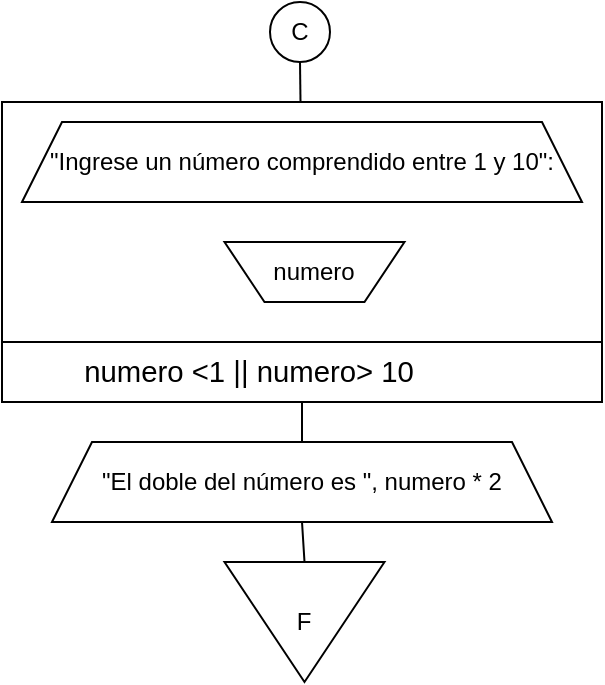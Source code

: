 <mxfile version="13.8.0" type="device"><diagram id="4h7ul6GYrNMEV1zvtGZB" name="IngroCicloDoWhile"><mxGraphModel dx="782" dy="439" grid="0" gridSize="10" guides="1" tooltips="1" connect="1" arrows="1" fold="1" page="1" pageScale="1" pageWidth="827" pageHeight="1169" math="0" shadow="0"><root><mxCell id="0"/><mxCell id="1" parent="0"/><mxCell id="Wp0rzYpDfnvhn9gNWPxW-1" value="&lt;font style=&quot;vertical-align: inherit&quot;&gt;&lt;font style=&quot;vertical-align: inherit&quot;&gt;C&lt;/font&gt;&lt;/font&gt;" style="ellipse;whiteSpace=wrap;html=1;" vertex="1" parent="1"><mxGeometry x="384" y="10" width="30" height="30" as="geometry"/></mxCell><mxCell id="Wp0rzYpDfnvhn9gNWPxW-2" value="&lt;font style=&quot;vertical-align: inherit&quot;&gt;&lt;font style=&quot;vertical-align: inherit&quot;&gt;&quot;Ingrese un número comprendido entre 1 y 10&quot;&lt;/font&gt;&lt;/font&gt;" style="shape=trapezoid;perimeter=trapezoidPerimeter;whiteSpace=wrap;html=1;fixedSize=1;" vertex="1" parent="1"><mxGeometry x="256.25" y="120" width="287.5" height="30" as="geometry"/></mxCell><mxCell id="Wp0rzYpDfnvhn9gNWPxW-4" value="" style="endArrow=none;html=1;entryX=0.5;entryY=1;entryDx=0;entryDy=0;exitX=0.5;exitY=0;exitDx=0;exitDy=0;" edge="1" parent="1" source="Wp0rzYpDfnvhn9gNWPxW-2" target="Wp0rzYpDfnvhn9gNWPxW-1"><mxGeometry width="50" height="50" relative="1" as="geometry"><mxPoint x="365" y="70" as="sourcePoint"/><mxPoint x="430" y="200" as="targetPoint"/></mxGeometry></mxCell><mxCell id="Wp0rzYpDfnvhn9gNWPxW-5" value="" style="endArrow=none;html=1;entryX=0.5;entryY=1;entryDx=0;entryDy=0;exitX=0.556;exitY=1.067;exitDx=0;exitDy=0;exitPerimeter=0;" edge="1" parent="1" source="Wp0rzYpDfnvhn9gNWPxW-13" target="Wp0rzYpDfnvhn9gNWPxW-2"><mxGeometry width="50" height="50" relative="1" as="geometry"><mxPoint x="365" y="120" as="sourcePoint"/><mxPoint x="430" y="200" as="targetPoint"/></mxGeometry></mxCell><mxCell id="Wp0rzYpDfnvhn9gNWPxW-6" value="&lt;span style=&quot;font-size: 11.0pt ; line-height: 107% ; font-family: &amp;#34;calibri&amp;#34; , sans-serif&quot;&gt;&lt;font style=&quot;vertical-align: inherit&quot;&gt;&lt;font style=&quot;vertical-align: inherit&quot;&gt;&lt;font style=&quot;vertical-align: inherit&quot;&gt;&lt;font style=&quot;vertical-align: inherit&quot;&gt;&lt;font style=&quot;vertical-align: inherit&quot;&gt;&lt;font style=&quot;vertical-align: inherit&quot;&gt;&lt;font style=&quot;vertical-align: inherit&quot;&gt;&lt;font style=&quot;vertical-align: inherit&quot;&gt;numero &amp;lt;1 ||&amp;nbsp;&lt;/font&gt;&lt;/font&gt;&lt;/font&gt;&lt;/font&gt;&lt;/font&gt;&lt;/font&gt;&lt;/font&gt;&lt;/font&gt;&lt;font style=&quot;vertical-align: inherit&quot;&gt;&lt;font style=&quot;vertical-align: inherit&quot;&gt;&lt;font style=&quot;vertical-align: inherit&quot;&gt;&lt;font style=&quot;vertical-align: inherit&quot;&gt;&lt;font style=&quot;vertical-align: inherit&quot;&gt;&lt;font style=&quot;vertical-align: inherit&quot;&gt;&lt;font style=&quot;vertical-align: inherit&quot;&gt;&lt;font style=&quot;vertical-align: inherit&quot;&gt;numero&amp;gt; 10&lt;/font&gt;&lt;/font&gt;&lt;/font&gt;&lt;/font&gt;&lt;/font&gt;&lt;/font&gt;&lt;/font&gt;&lt;/font&gt;&amp;nbsp; &amp;nbsp; &amp;nbsp; &amp;nbsp; &amp;nbsp; &amp;nbsp; &amp;nbsp;&lt;/span&gt;" style="rounded=0;whiteSpace=wrap;html=1;" vertex="1" parent="1"><mxGeometry x="250" y="180" width="300" height="30" as="geometry"/></mxCell><mxCell id="Wp0rzYpDfnvhn9gNWPxW-8" value="" style="endArrow=none;html=1;entryX=0.5;entryY=0;entryDx=0;entryDy=0;" edge="1" parent="1"><mxGeometry width="50" height="50" relative="1" as="geometry"><mxPoint x="405.75" y="179" as="sourcePoint"/><mxPoint x="405.75" y="150" as="targetPoint"/></mxGeometry></mxCell><mxCell id="Wp0rzYpDfnvhn9gNWPxW-13" value="&lt;font style=&quot;vertical-align: inherit&quot;&gt;&lt;font style=&quot;vertical-align: inherit&quot;&gt;numero&lt;/font&gt;&lt;/font&gt;" style="shape=trapezoid;perimeter=trapezoidPerimeter;whiteSpace=wrap;html=1;fixedSize=1;direction=west;" vertex="1" parent="1"><mxGeometry x="340" y="140" width="120" height="30" as="geometry"/></mxCell><mxCell id="Wp0rzYpDfnvhn9gNWPxW-16" value="&lt;font style=&quot;vertical-align: inherit&quot;&gt;&lt;font style=&quot;vertical-align: inherit&quot;&gt;&quot;El doble del número es &quot;, numero * 2&lt;/font&gt;&lt;/font&gt;" style="shape=trapezoid;perimeter=trapezoidPerimeter;whiteSpace=wrap;html=1;fixedSize=1;" vertex="1" parent="1"><mxGeometry x="275" y="230" width="250" height="40" as="geometry"/></mxCell><mxCell id="Wp0rzYpDfnvhn9gNWPxW-18" value="&lt;font style=&quot;vertical-align: inherit&quot;&gt;&lt;font style=&quot;vertical-align: inherit&quot;&gt;F&lt;/font&gt;&lt;/font&gt;" style="triangle;whiteSpace=wrap;html=1;direction=south;" vertex="1" parent="1"><mxGeometry x="361.25" y="290" width="80" height="60" as="geometry"/></mxCell><mxCell id="Wp0rzYpDfnvhn9gNWPxW-19" value="" style="endArrow=none;html=1;exitX=0;exitY=0.5;exitDx=0;exitDy=0;entryX=0.5;entryY=1;entryDx=0;entryDy=0;" edge="1" parent="1" source="Wp0rzYpDfnvhn9gNWPxW-18" target="Wp0rzYpDfnvhn9gNWPxW-16"><mxGeometry width="50" height="50" relative="1" as="geometry"><mxPoint x="380" y="290" as="sourcePoint"/><mxPoint x="430" y="240" as="targetPoint"/></mxGeometry></mxCell><mxCell id="Wp0rzYpDfnvhn9gNWPxW-10" value="" style="rounded=0;whiteSpace=wrap;html=1;" vertex="1" parent="1"><mxGeometry x="250" y="60" width="300" height="120" as="geometry"/></mxCell><mxCell id="Wp0rzYpDfnvhn9gNWPxW-22" value="&quot;Ingrese un número comprendido entre 1 y 10&quot;:" style="shape=trapezoid;perimeter=trapezoidPerimeter;whiteSpace=wrap;html=1;fixedSize=1;rounded=0;" vertex="1" parent="1"><mxGeometry x="260" y="70" width="280" height="40" as="geometry"/></mxCell><mxCell id="Wp0rzYpDfnvhn9gNWPxW-23" value="numero" style="shape=trapezoid;perimeter=trapezoidPerimeter;whiteSpace=wrap;html=1;fixedSize=1;rounded=0;direction=west;" vertex="1" parent="1"><mxGeometry x="361.25" y="130" width="90" height="30" as="geometry"/></mxCell><mxCell id="Wp0rzYpDfnvhn9gNWPxW-24" value="" style="endArrow=none;html=1;entryX=0.5;entryY=1;entryDx=0;entryDy=0;exitX=0.5;exitY=0;exitDx=0;exitDy=0;" edge="1" parent="1" source="Wp0rzYpDfnvhn9gNWPxW-16" target="Wp0rzYpDfnvhn9gNWPxW-6"><mxGeometry width="50" height="50" relative="1" as="geometry"><mxPoint x="380" y="250" as="sourcePoint"/><mxPoint x="430" y="200" as="targetPoint"/></mxGeometry></mxCell></root></mxGraphModel></diagram></mxfile>